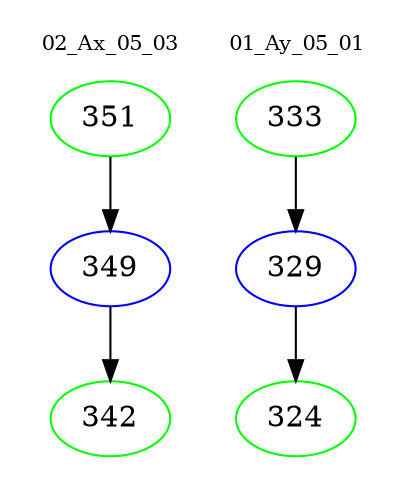 digraph{
subgraph cluster_0 {
color = white
label = "02_Ax_05_03";
fontsize=10;
T0_351 [label="351", color="green"]
T0_351 -> T0_349 [color="black"]
T0_349 [label="349", color="blue"]
T0_349 -> T0_342 [color="black"]
T0_342 [label="342", color="green"]
}
subgraph cluster_1 {
color = white
label = "01_Ay_05_01";
fontsize=10;
T1_333 [label="333", color="green"]
T1_333 -> T1_329 [color="black"]
T1_329 [label="329", color="blue"]
T1_329 -> T1_324 [color="black"]
T1_324 [label="324", color="green"]
}
}
